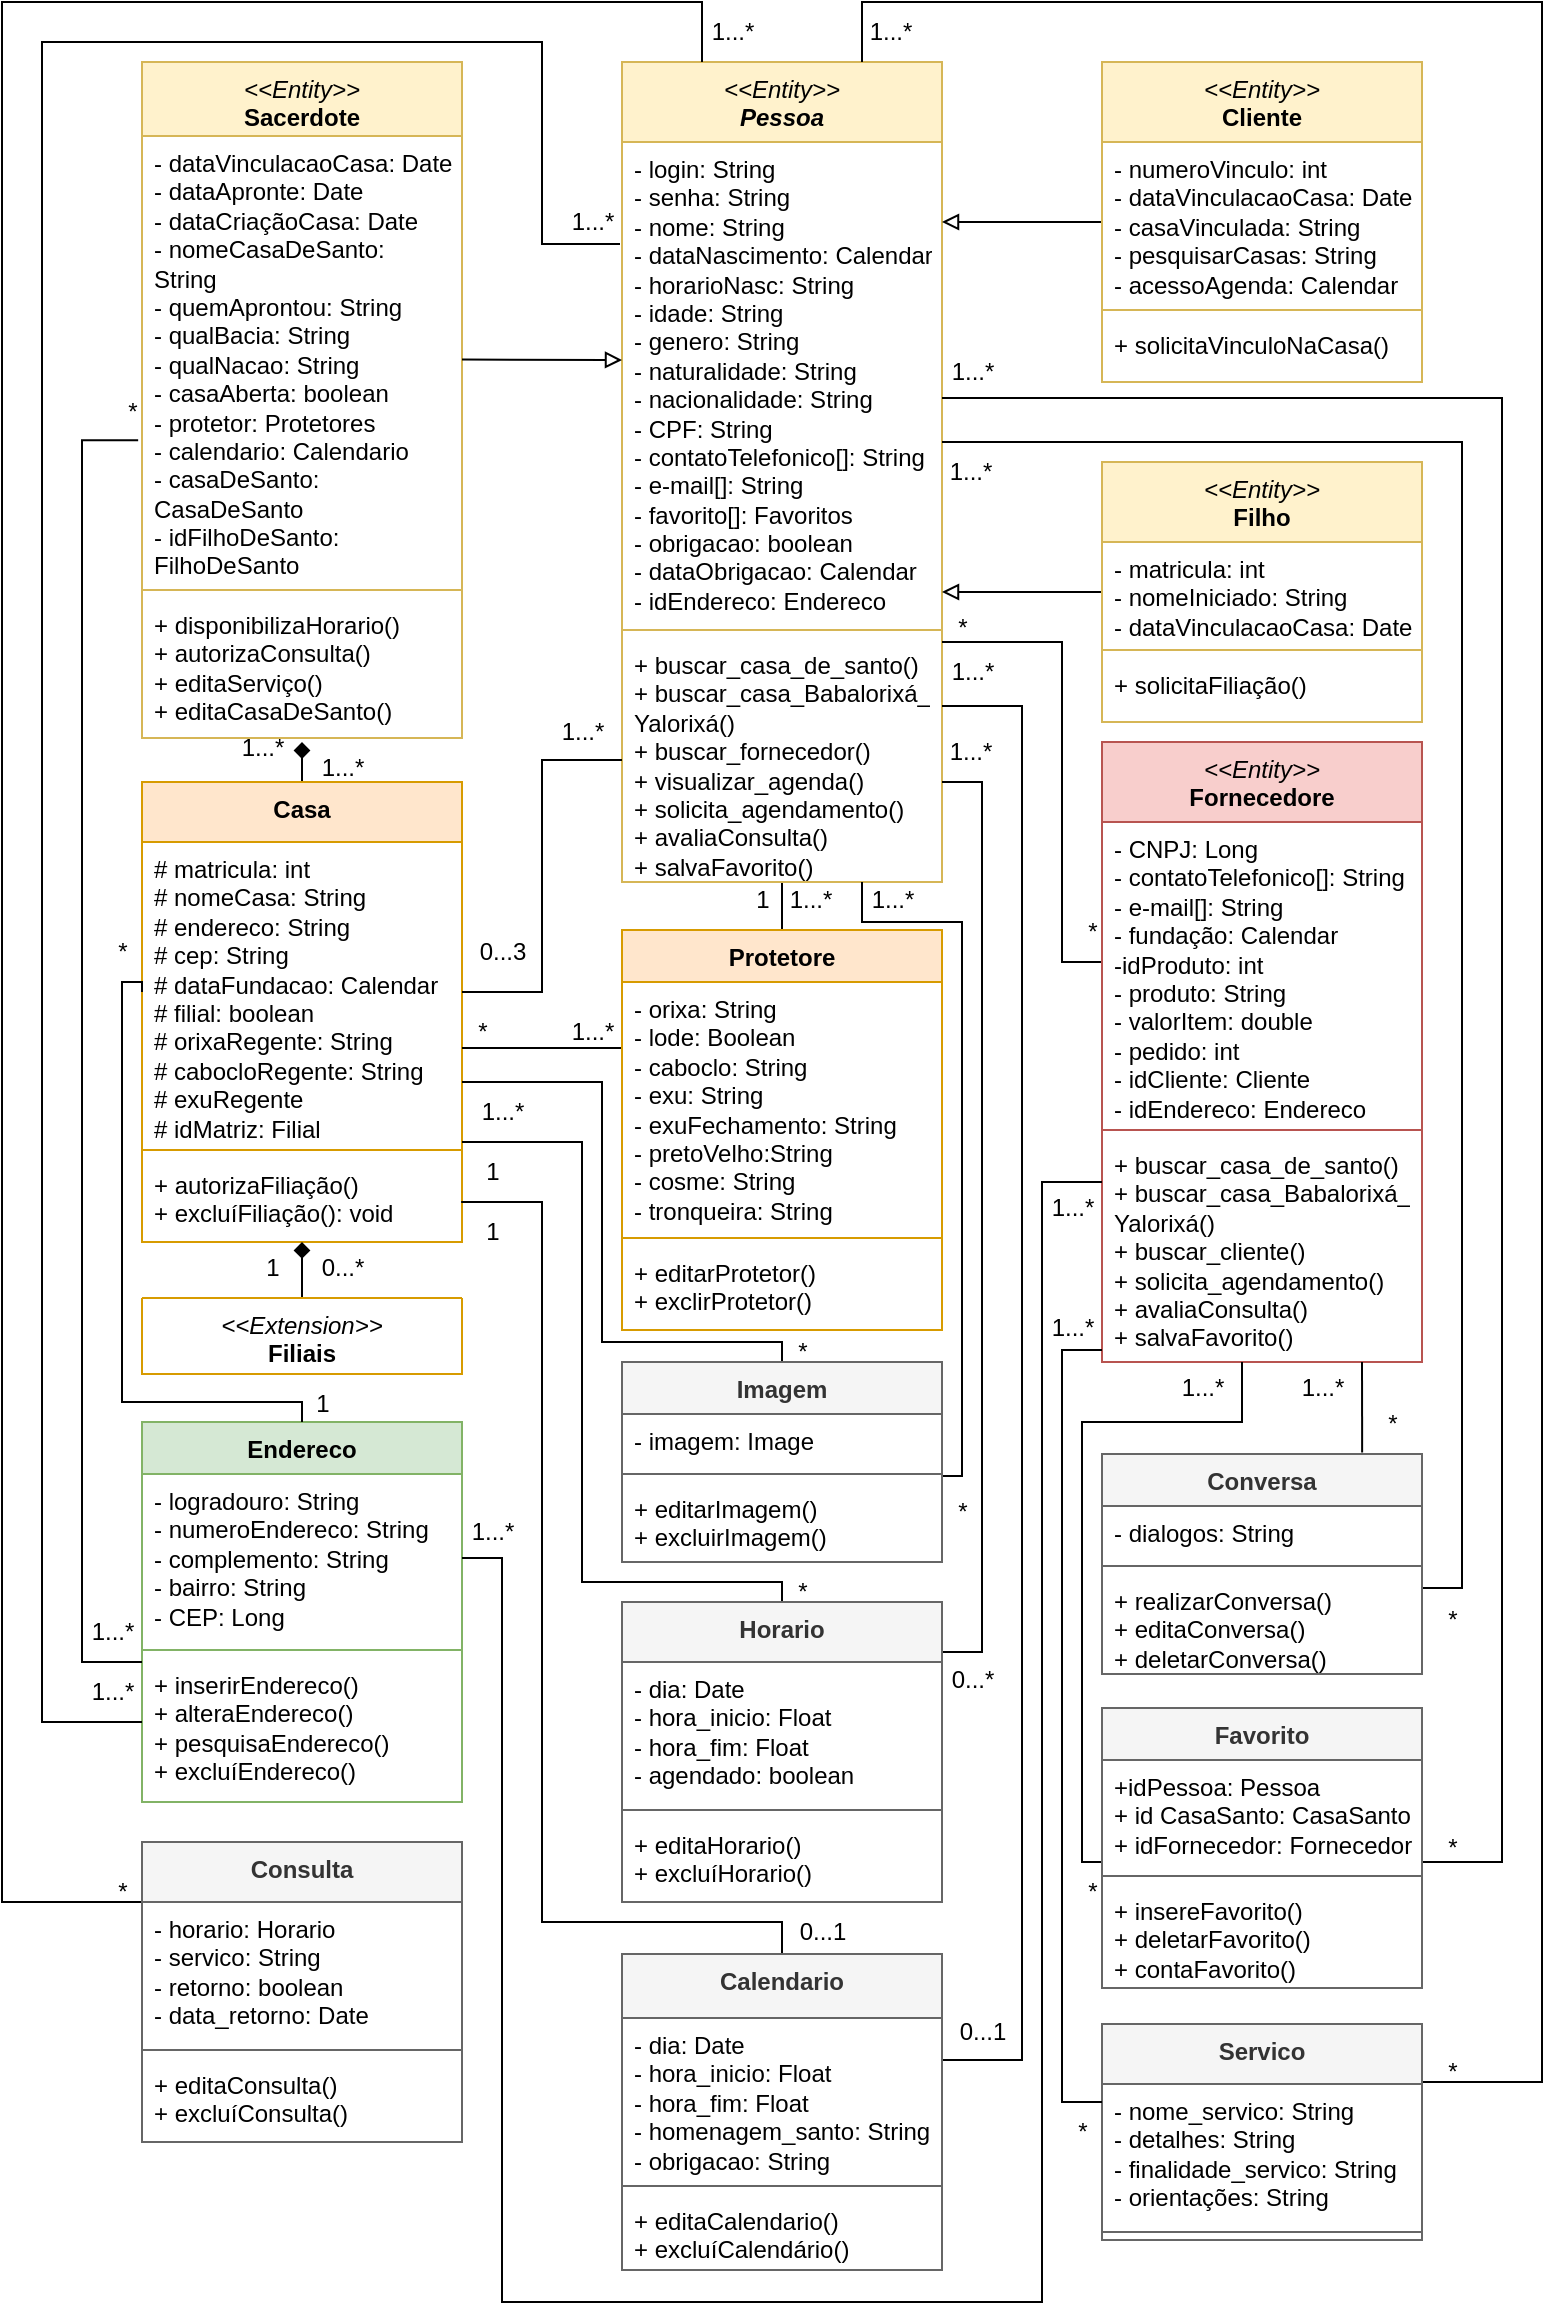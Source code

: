 <mxfile version="21.3.8" type="github">
  <diagram name="Página-1" id="cyoqmEWdGrjuvUz0woq_">
    <mxGraphModel dx="1050" dy="581" grid="1" gridSize="10" guides="1" tooltips="1" connect="1" arrows="1" fold="1" page="1" pageScale="1" pageWidth="827" pageHeight="1169" math="0" shadow="0">
      <root>
        <mxCell id="0" />
        <mxCell id="1" parent="0" />
        <mxCell id="VJQ9xQg8CYpehq0nfq4q-66" style="rounded=0;orthogonalLoop=1;jettySize=auto;html=1;entryX=0.5;entryY=0;entryDx=0;entryDy=0;endArrow=none;endFill=0;" parent="1" source="fDyw1GzIS99jZVCKNdHF-1" target="fDyw1GzIS99jZVCKNdHF-97" edge="1">
          <mxGeometry relative="1" as="geometry" />
        </mxCell>
        <mxCell id="fDyw1GzIS99jZVCKNdHF-1" value="&lt;i style=&quot;border-color: var(--border-color); font-weight: 400;&quot;&gt;&amp;lt;&amp;lt;Entity&amp;gt;&amp;gt;&lt;/i&gt;&lt;br&gt;&lt;i&gt;Pessoa&lt;/i&gt;" style="swimlane;fontStyle=1;align=center;verticalAlign=top;childLayout=stackLayout;horizontal=1;startSize=40;horizontalStack=0;resizeParent=1;resizeParentMax=0;resizeLast=0;collapsible=1;marginBottom=0;whiteSpace=wrap;html=1;fillColor=#fff2cc;strokeColor=#d6b656;" parent="1" vertex="1">
          <mxGeometry x="320" y="40" width="160" height="410" as="geometry">
            <mxRectangle x="320" y="40" width="80" height="30" as="alternateBounds" />
          </mxGeometry>
        </mxCell>
        <mxCell id="fDyw1GzIS99jZVCKNdHF-2" value="- login: String&lt;br&gt;- senha: String&lt;br&gt;- nome: String&lt;br&gt;- dataNascimento: Calendar&lt;br&gt;- horarioNasc: String&lt;br&gt;- idade: String&lt;br&gt;- genero: String&lt;br&gt;- naturalidade: String&lt;br&gt;- nacionalidade: String&lt;br&gt;- CPF: String&lt;br&gt;- contatoTelefonico[]: String&lt;br&gt;- e-mail[]: String&lt;br&gt;- favorito[]: Favoritos&lt;br&gt;- obrigacao: boolean&lt;br&gt;- dataObrigacao: Calendar&lt;br&gt;- idEndereco: Endereco" style="text;strokeColor=none;fillColor=none;align=left;verticalAlign=top;spacingLeft=4;spacingRight=4;overflow=hidden;rotatable=0;points=[[0,0.5],[1,0.5]];portConstraint=eastwest;whiteSpace=wrap;html=1;" parent="fDyw1GzIS99jZVCKNdHF-1" vertex="1">
          <mxGeometry y="40" width="160" height="240" as="geometry" />
        </mxCell>
        <mxCell id="fDyw1GzIS99jZVCKNdHF-3" value="" style="line;strokeWidth=1;fillColor=none;align=left;verticalAlign=middle;spacingTop=-1;spacingLeft=3;spacingRight=3;rotatable=0;labelPosition=right;points=[];portConstraint=eastwest;strokeColor=inherit;" parent="fDyw1GzIS99jZVCKNdHF-1" vertex="1">
          <mxGeometry y="280" width="160" height="8" as="geometry" />
        </mxCell>
        <mxCell id="fDyw1GzIS99jZVCKNdHF-4" value="+ buscar_casa_de_santo()&lt;br&gt;+ buscar_casa_Babalorixá_&lt;br&gt;Yalorixá()&lt;br&gt;+ buscar_fornecedor()&lt;br&gt;+ visualizar_agenda()&lt;br&gt;+ solicita_agendamento()&lt;br&gt;+ avaliaConsulta()&lt;br&gt;+ salvaFavorito()" style="text;strokeColor=none;fillColor=none;align=left;verticalAlign=top;spacingLeft=4;spacingRight=4;overflow=hidden;rotatable=0;points=[[0,0.5],[1,0.5]];portConstraint=eastwest;whiteSpace=wrap;html=1;" parent="fDyw1GzIS99jZVCKNdHF-1" vertex="1">
          <mxGeometry y="288" width="160" height="122" as="geometry" />
        </mxCell>
        <mxCell id="VJQ9xQg8CYpehq0nfq4q-60" style="rounded=0;orthogonalLoop=1;jettySize=auto;html=1;endArrow=block;endFill=0;" parent="1" source="fDyw1GzIS99jZVCKNdHF-6" edge="1">
          <mxGeometry relative="1" as="geometry">
            <mxPoint x="480" y="305" as="targetPoint" />
          </mxGeometry>
        </mxCell>
        <mxCell id="fDyw1GzIS99jZVCKNdHF-6" value="&lt;i style=&quot;border-color: var(--border-color); font-weight: 400;&quot;&gt;&amp;lt;&amp;lt;Entity&amp;gt;&amp;gt;&lt;/i&gt;&lt;br&gt;Filho" style="swimlane;fontStyle=1;align=center;verticalAlign=top;childLayout=stackLayout;horizontal=1;startSize=40;horizontalStack=0;resizeParent=1;resizeParentMax=0;resizeLast=0;collapsible=1;marginBottom=0;whiteSpace=wrap;html=1;fillColor=#fff2cc;strokeColor=#d6b656;" parent="1" vertex="1">
          <mxGeometry x="560" y="240" width="160" height="130" as="geometry">
            <mxRectangle x="320" y="40" width="80" height="30" as="alternateBounds" />
          </mxGeometry>
        </mxCell>
        <mxCell id="fDyw1GzIS99jZVCKNdHF-7" value="- matricula: int&lt;br&gt;- nomeIniciado: String&lt;br style=&quot;border-color: var(--border-color);&quot;&gt;- dataVinculacaoCasa: Date" style="text;strokeColor=none;fillColor=none;align=left;verticalAlign=top;spacingLeft=4;spacingRight=4;overflow=hidden;rotatable=0;points=[[0,0.5],[1,0.5]];portConstraint=eastwest;whiteSpace=wrap;html=1;" parent="fDyw1GzIS99jZVCKNdHF-6" vertex="1">
          <mxGeometry y="40" width="160" height="50" as="geometry" />
        </mxCell>
        <mxCell id="fDyw1GzIS99jZVCKNdHF-8" value="" style="line;strokeWidth=1;fillColor=none;align=left;verticalAlign=middle;spacingTop=-1;spacingLeft=3;spacingRight=3;rotatable=0;labelPosition=right;points=[];portConstraint=eastwest;strokeColor=inherit;" parent="fDyw1GzIS99jZVCKNdHF-6" vertex="1">
          <mxGeometry y="90" width="160" height="8" as="geometry" />
        </mxCell>
        <mxCell id="fDyw1GzIS99jZVCKNdHF-9" value="+ solicitaFiliação()" style="text;strokeColor=none;fillColor=none;align=left;verticalAlign=top;spacingLeft=4;spacingRight=4;overflow=hidden;rotatable=0;points=[[0,0.5],[1,0.5]];portConstraint=eastwest;whiteSpace=wrap;html=1;" parent="fDyw1GzIS99jZVCKNdHF-6" vertex="1">
          <mxGeometry y="98" width="160" height="32" as="geometry" />
        </mxCell>
        <mxCell id="VJQ9xQg8CYpehq0nfq4q-59" style="rounded=0;orthogonalLoop=1;jettySize=auto;html=1;endArrow=block;endFill=0;" parent="1" source="fDyw1GzIS99jZVCKNdHF-10" edge="1">
          <mxGeometry relative="1" as="geometry">
            <mxPoint x="480" y="120" as="targetPoint" />
          </mxGeometry>
        </mxCell>
        <mxCell id="fDyw1GzIS99jZVCKNdHF-10" value="&lt;i style=&quot;border-color: var(--border-color); font-weight: 400;&quot;&gt;&amp;lt;&amp;lt;Entity&amp;gt;&amp;gt;&lt;/i&gt;&lt;br&gt;Cliente" style="swimlane;fontStyle=1;align=center;verticalAlign=top;childLayout=stackLayout;horizontal=1;startSize=40;horizontalStack=0;resizeParent=1;resizeParentMax=0;resizeLast=0;collapsible=1;marginBottom=0;whiteSpace=wrap;html=1;fillColor=#fff2cc;strokeColor=#d6b656;" parent="1" vertex="1">
          <mxGeometry x="560" y="40" width="160" height="160" as="geometry" />
        </mxCell>
        <mxCell id="fDyw1GzIS99jZVCKNdHF-11" value="- numeroVinculo: int&lt;br&gt;- dataVinculacaoCasa: Date&lt;br&gt;- casaVinculada: String&lt;br&gt;- pesquisarCasas: String&lt;br&gt;- acessoAgenda: Calendar" style="text;strokeColor=none;fillColor=none;align=left;verticalAlign=top;spacingLeft=4;spacingRight=4;overflow=hidden;rotatable=0;points=[[0,0.5],[1,0.5]];portConstraint=eastwest;whiteSpace=wrap;html=1;" parent="fDyw1GzIS99jZVCKNdHF-10" vertex="1">
          <mxGeometry y="40" width="160" height="80" as="geometry" />
        </mxCell>
        <mxCell id="fDyw1GzIS99jZVCKNdHF-12" value="" style="line;strokeWidth=1;fillColor=none;align=left;verticalAlign=middle;spacingTop=-1;spacingLeft=3;spacingRight=3;rotatable=0;labelPosition=right;points=[];portConstraint=eastwest;strokeColor=inherit;" parent="fDyw1GzIS99jZVCKNdHF-10" vertex="1">
          <mxGeometry y="120" width="160" height="8" as="geometry" />
        </mxCell>
        <mxCell id="fDyw1GzIS99jZVCKNdHF-13" value="+ solicitaVinculoNaCasa()" style="text;strokeColor=none;fillColor=none;align=left;verticalAlign=top;spacingLeft=4;spacingRight=4;overflow=hidden;rotatable=0;points=[[0,0.5],[1,0.5]];portConstraint=eastwest;whiteSpace=wrap;html=1;" parent="fDyw1GzIS99jZVCKNdHF-10" vertex="1">
          <mxGeometry y="128" width="160" height="32" as="geometry" />
        </mxCell>
        <mxCell id="VJQ9xQg8CYpehq0nfq4q-65" style="edgeStyle=orthogonalEdgeStyle;rounded=0;orthogonalLoop=1;jettySize=auto;html=1;endArrow=none;endFill=0;" parent="1" source="fDyw1GzIS99jZVCKNdHF-16" target="fDyw1GzIS99jZVCKNdHF-4" edge="1">
          <mxGeometry relative="1" as="geometry">
            <Array as="points">
              <mxPoint x="540" y="490" />
              <mxPoint x="540" y="330" />
            </Array>
          </mxGeometry>
        </mxCell>
        <mxCell id="fDyw1GzIS99jZVCKNdHF-15" value="&lt;i style=&quot;border-color: var(--border-color); font-weight: 400;&quot;&gt;&amp;lt;&amp;lt;Entity&amp;gt;&amp;gt;&lt;/i&gt;&lt;br&gt;Fornecedore" style="swimlane;fontStyle=1;align=center;verticalAlign=top;childLayout=stackLayout;horizontal=1;startSize=40;horizontalStack=0;resizeParent=1;resizeParentMax=0;resizeLast=0;collapsible=1;marginBottom=0;whiteSpace=wrap;html=1;fillColor=#f8cecc;strokeColor=#b85450;" parent="1" vertex="1">
          <mxGeometry x="560" y="380" width="160" height="310" as="geometry" />
        </mxCell>
        <mxCell id="fDyw1GzIS99jZVCKNdHF-16" value="- CNPJ: Long&lt;br&gt;- contatoTelefonico[]: String&lt;br&gt;- e-mail[]: String&lt;br&gt;- fundação: Calendar&lt;br&gt;-idProduto: int&lt;br&gt;- produto: String&lt;br&gt;- valorItem: double&lt;br&gt;- pedido: int&lt;br&gt;- idCliente: Cliente&lt;br&gt;- idEndereco: Endereco" style="text;strokeColor=none;fillColor=none;align=left;verticalAlign=top;spacingLeft=4;spacingRight=4;overflow=hidden;rotatable=0;points=[[0,0.5],[1,0.5]];portConstraint=eastwest;whiteSpace=wrap;html=1;" parent="fDyw1GzIS99jZVCKNdHF-15" vertex="1">
          <mxGeometry y="40" width="160" height="150" as="geometry" />
        </mxCell>
        <mxCell id="fDyw1GzIS99jZVCKNdHF-17" value="" style="line;strokeWidth=1;fillColor=none;align=left;verticalAlign=middle;spacingTop=-1;spacingLeft=3;spacingRight=3;rotatable=0;labelPosition=right;points=[];portConstraint=eastwest;strokeColor=inherit;" parent="fDyw1GzIS99jZVCKNdHF-15" vertex="1">
          <mxGeometry y="190" width="160" height="8" as="geometry" />
        </mxCell>
        <mxCell id="fDyw1GzIS99jZVCKNdHF-18" value="+ buscar_casa_de_santo()&lt;br&gt;+ buscar_casa_Babalorixá_&lt;br&gt;Yalorixá()&lt;br&gt;+ buscar_cliente()&lt;br&gt;+ solicita_agendamento()&lt;br&gt;+ avaliaConsulta()&lt;br&gt;+ salvaFavorito()" style="text;strokeColor=none;fillColor=none;align=left;verticalAlign=top;spacingLeft=4;spacingRight=4;overflow=hidden;rotatable=0;points=[[0,0.5],[1,0.5]];portConstraint=eastwest;whiteSpace=wrap;html=1;" parent="fDyw1GzIS99jZVCKNdHF-15" vertex="1">
          <mxGeometry y="198" width="160" height="112" as="geometry" />
        </mxCell>
        <mxCell id="fDyw1GzIS99jZVCKNdHF-20" value="&lt;i style=&quot;font-weight: normal;&quot;&gt;&amp;lt;&amp;lt;Entity&amp;gt;&amp;gt;&lt;br&gt;&lt;/i&gt;Sacerdote" style="swimlane;fontStyle=1;align=center;verticalAlign=top;childLayout=stackLayout;horizontal=1;startSize=37;horizontalStack=0;resizeParent=1;resizeParentMax=0;resizeLast=0;collapsible=1;marginBottom=0;whiteSpace=wrap;html=1;fillColor=#fff2cc;strokeColor=#d6b656;" parent="1" vertex="1">
          <mxGeometry x="80" y="40" width="160" height="338" as="geometry" />
        </mxCell>
        <mxCell id="fDyw1GzIS99jZVCKNdHF-21" value="- dataVinculacaoCasa: Date&lt;br style=&quot;border-color: var(--border-color);&quot;&gt;- dataApronte: Date&lt;br&gt;- dataCriaçãoCasa: Date&lt;br&gt;- nomeCasaDeSanto: String&lt;br&gt;- quemAprontou: String&lt;br&gt;- qualBacia: String&lt;br&gt;- qualNacao: String&lt;br&gt;- casaAberta: boolean&lt;br&gt;- protetor: Protetores&lt;br&gt;- calendario: Calendario&lt;br&gt;- casaDeSanto: CasaDeSanto&lt;br&gt;- idFilhoDeSanto: FilhoDeSanto" style="text;strokeColor=none;fillColor=none;align=left;verticalAlign=top;spacingLeft=4;spacingRight=4;overflow=hidden;rotatable=0;points=[[0,0.5],[1,0.5]];portConstraint=eastwest;whiteSpace=wrap;html=1;" parent="fDyw1GzIS99jZVCKNdHF-20" vertex="1">
          <mxGeometry y="37" width="160" height="223" as="geometry" />
        </mxCell>
        <mxCell id="fDyw1GzIS99jZVCKNdHF-22" value="" style="line;strokeWidth=1;fillColor=none;align=left;verticalAlign=middle;spacingTop=-1;spacingLeft=3;spacingRight=3;rotatable=0;labelPosition=right;points=[];portConstraint=eastwest;strokeColor=inherit;" parent="fDyw1GzIS99jZVCKNdHF-20" vertex="1">
          <mxGeometry y="260" width="160" height="8" as="geometry" />
        </mxCell>
        <mxCell id="fDyw1GzIS99jZVCKNdHF-23" value="+ disponibilizaHorario()&lt;br&gt;+ autorizaConsulta()&lt;br&gt;+ editaServiço()&lt;br&gt;+ editaCasaDeSanto()" style="text;strokeColor=none;fillColor=none;align=left;verticalAlign=top;spacingLeft=4;spacingRight=4;overflow=hidden;rotatable=0;points=[[0,0.5],[1,0.5]];portConstraint=eastwest;whiteSpace=wrap;html=1;" parent="fDyw1GzIS99jZVCKNdHF-20" vertex="1">
          <mxGeometry y="268" width="160" height="70" as="geometry" />
        </mxCell>
        <mxCell id="VJQ9xQg8CYpehq0nfq4q-89" style="rounded=0;orthogonalLoop=1;jettySize=auto;html=1;entryX=0.5;entryY=1.029;entryDx=0;entryDy=0;entryPerimeter=0;endArrow=diamond;endFill=1;" parent="1" source="fDyw1GzIS99jZVCKNdHF-24" target="fDyw1GzIS99jZVCKNdHF-23" edge="1">
          <mxGeometry relative="1" as="geometry" />
        </mxCell>
        <mxCell id="fDyw1GzIS99jZVCKNdHF-24" value="Casa" style="swimlane;fontStyle=1;align=center;verticalAlign=top;childLayout=stackLayout;horizontal=1;startSize=30;horizontalStack=0;resizeParent=1;resizeParentMax=0;resizeLast=0;collapsible=1;marginBottom=0;whiteSpace=wrap;html=1;fillColor=#ffe6cc;strokeColor=#d79b00;" parent="1" vertex="1">
          <mxGeometry x="80" y="400" width="160" height="230" as="geometry" />
        </mxCell>
        <mxCell id="fDyw1GzIS99jZVCKNdHF-25" value="# matricula: int&lt;br&gt;# nomeCasa: String&lt;br&gt;# endereco: String&lt;br&gt;# cep: String&lt;br&gt;# dataFundacao: Calendar&lt;br&gt;# filial: boolean&lt;br&gt;# orixaRegente: String&lt;br&gt;# cabocloRegente: String&lt;br&gt;# exuRegente&lt;br&gt;# idMatriz: Filial" style="text;strokeColor=none;fillColor=none;align=left;verticalAlign=top;spacingLeft=4;spacingRight=4;overflow=hidden;rotatable=0;points=[[0,0.5],[1,0.5]];portConstraint=eastwest;whiteSpace=wrap;html=1;" parent="fDyw1GzIS99jZVCKNdHF-24" vertex="1">
          <mxGeometry y="30" width="160" height="150" as="geometry" />
        </mxCell>
        <mxCell id="fDyw1GzIS99jZVCKNdHF-26" value="" style="line;strokeWidth=1;fillColor=none;align=left;verticalAlign=middle;spacingTop=-1;spacingLeft=3;spacingRight=3;rotatable=0;labelPosition=right;points=[];portConstraint=eastwest;strokeColor=inherit;" parent="fDyw1GzIS99jZVCKNdHF-24" vertex="1">
          <mxGeometry y="180" width="160" height="8" as="geometry" />
        </mxCell>
        <mxCell id="fDyw1GzIS99jZVCKNdHF-27" value="+ autorizaFiliação()&lt;br&gt;+ excluíFiliação(): void" style="text;strokeColor=none;fillColor=none;align=left;verticalAlign=top;spacingLeft=4;spacingRight=4;overflow=hidden;rotatable=0;points=[[0,0.5],[1,0.5]];portConstraint=eastwest;whiteSpace=wrap;html=1;" parent="fDyw1GzIS99jZVCKNdHF-24" vertex="1">
          <mxGeometry y="188" width="160" height="42" as="geometry" />
        </mxCell>
        <mxCell id="VJQ9xQg8CYpehq0nfq4q-90" style="rounded=0;orthogonalLoop=1;jettySize=auto;html=1;entryX=0.5;entryY=1;entryDx=0;entryDy=0;entryPerimeter=0;endArrow=diamond;endFill=1;" parent="1" source="fDyw1GzIS99jZVCKNdHF-29" target="fDyw1GzIS99jZVCKNdHF-27" edge="1">
          <mxGeometry relative="1" as="geometry" />
        </mxCell>
        <mxCell id="fDyw1GzIS99jZVCKNdHF-29" value="&lt;span style=&quot;font-weight: normal;&quot;&gt;&lt;i&gt;&amp;lt;&amp;lt;Extension&amp;gt;&amp;gt;&lt;/i&gt;&lt;/span&gt;&lt;br&gt;Filiais" style="swimlane;fontStyle=1;align=center;verticalAlign=top;childLayout=stackLayout;horizontal=1;startSize=0;horizontalStack=0;resizeParent=1;resizeParentMax=0;resizeLast=0;collapsible=1;marginBottom=0;whiteSpace=wrap;html=1;fillColor=#ffe6cc;strokeColor=#d79b00;" parent="1" vertex="1" collapsed="1">
          <mxGeometry x="80" y="658" width="160" height="38" as="geometry">
            <mxRectangle x="80" y="360" width="160" height="86" as="alternateBounds" />
          </mxGeometry>
        </mxCell>
        <mxCell id="fDyw1GzIS99jZVCKNdHF-30" value="+ field: type" style="text;strokeColor=none;fillColor=none;align=left;verticalAlign=top;spacingLeft=4;spacingRight=4;overflow=hidden;rotatable=0;points=[[0,0.5],[1,0.5]];portConstraint=eastwest;whiteSpace=wrap;html=1;" parent="fDyw1GzIS99jZVCKNdHF-29" vertex="1">
          <mxGeometry y="26" width="160" height="26" as="geometry" />
        </mxCell>
        <mxCell id="fDyw1GzIS99jZVCKNdHF-31" value="" style="line;strokeWidth=1;fillColor=none;align=left;verticalAlign=middle;spacingTop=-1;spacingLeft=3;spacingRight=3;rotatable=0;labelPosition=right;points=[];portConstraint=eastwest;strokeColor=inherit;" parent="fDyw1GzIS99jZVCKNdHF-29" vertex="1">
          <mxGeometry y="52" width="160" height="8" as="geometry" />
        </mxCell>
        <mxCell id="fDyw1GzIS99jZVCKNdHF-32" value="+ method(type): type" style="text;strokeColor=none;fillColor=none;align=left;verticalAlign=top;spacingLeft=4;spacingRight=4;overflow=hidden;rotatable=0;points=[[0,0.5],[1,0.5]];portConstraint=eastwest;whiteSpace=wrap;html=1;" parent="fDyw1GzIS99jZVCKNdHF-29" vertex="1">
          <mxGeometry y="60" width="160" height="26" as="geometry" />
        </mxCell>
        <mxCell id="VJQ9xQg8CYpehq0nfq4q-71" style="edgeStyle=orthogonalEdgeStyle;rounded=0;orthogonalLoop=1;jettySize=auto;html=1;endArrow=none;endFill=0;exitX=0.5;exitY=0;exitDx=0;exitDy=0;" parent="1" source="fDyw1GzIS99jZVCKNdHF-35" edge="1">
          <mxGeometry relative="1" as="geometry">
            <mxPoint x="240" y="580" as="targetPoint" />
            <Array as="points">
              <mxPoint x="400" y="800" />
              <mxPoint x="300" y="800" />
              <mxPoint x="300" y="580" />
            </Array>
          </mxGeometry>
        </mxCell>
        <mxCell id="VJQ9xQg8CYpehq0nfq4q-78" style="edgeStyle=orthogonalEdgeStyle;rounded=0;orthogonalLoop=1;jettySize=auto;html=1;endArrow=none;endFill=0;" parent="1" source="fDyw1GzIS99jZVCKNdHF-35" edge="1">
          <mxGeometry relative="1" as="geometry">
            <mxPoint x="480" y="400" as="targetPoint" />
            <Array as="points">
              <mxPoint x="500" y="835" />
              <mxPoint x="500" y="400" />
              <mxPoint x="480" y="400" />
            </Array>
          </mxGeometry>
        </mxCell>
        <mxCell id="fDyw1GzIS99jZVCKNdHF-35" value="Horario" style="swimlane;fontStyle=1;align=center;verticalAlign=top;childLayout=stackLayout;horizontal=1;startSize=30;horizontalStack=0;resizeParent=1;resizeParentMax=0;resizeLast=0;collapsible=1;marginBottom=0;whiteSpace=wrap;html=1;fillColor=#f5f5f5;fontColor=#333333;strokeColor=#666666;" parent="1" vertex="1">
          <mxGeometry x="320" y="810" width="160" height="150" as="geometry" />
        </mxCell>
        <mxCell id="fDyw1GzIS99jZVCKNdHF-36" value="- dia: Date&lt;br&gt;-&amp;nbsp;hora_inicio: Float&lt;br&gt;-&amp;nbsp;hora_fim: Float&lt;br&gt;-&amp;nbsp;agendado: boolean" style="text;strokeColor=none;fillColor=none;align=left;verticalAlign=top;spacingLeft=4;spacingRight=4;overflow=hidden;rotatable=0;points=[[0,0.5],[1,0.5]];portConstraint=eastwest;whiteSpace=wrap;html=1;" parent="fDyw1GzIS99jZVCKNdHF-35" vertex="1">
          <mxGeometry y="30" width="160" height="70" as="geometry" />
        </mxCell>
        <mxCell id="fDyw1GzIS99jZVCKNdHF-37" value="" style="line;strokeWidth=1;fillColor=none;align=left;verticalAlign=middle;spacingTop=-1;spacingLeft=3;spacingRight=3;rotatable=0;labelPosition=right;points=[];portConstraint=eastwest;strokeColor=inherit;" parent="fDyw1GzIS99jZVCKNdHF-35" vertex="1">
          <mxGeometry y="100" width="160" height="8" as="geometry" />
        </mxCell>
        <mxCell id="fDyw1GzIS99jZVCKNdHF-38" value="+ editaHorario()&lt;br&gt;+ excluíHorario()" style="text;strokeColor=none;fillColor=none;align=left;verticalAlign=top;spacingLeft=4;spacingRight=4;overflow=hidden;rotatable=0;points=[[0,0.5],[1,0.5]];portConstraint=eastwest;whiteSpace=wrap;html=1;" parent="fDyw1GzIS99jZVCKNdHF-35" vertex="1">
          <mxGeometry y="108" width="160" height="42" as="geometry" />
        </mxCell>
        <mxCell id="MY3fOGsov8v5yN3ZVOdF-10" style="edgeStyle=orthogonalEdgeStyle;rounded=0;orthogonalLoop=1;jettySize=auto;html=1;entryX=0.25;entryY=0;entryDx=0;entryDy=0;endArrow=none;endFill=0;" parent="1" source="fDyw1GzIS99jZVCKNdHF-40" target="fDyw1GzIS99jZVCKNdHF-1" edge="1">
          <mxGeometry relative="1" as="geometry">
            <Array as="points">
              <mxPoint x="10" y="960" />
              <mxPoint x="10" y="10" />
              <mxPoint x="360" y="10" />
            </Array>
          </mxGeometry>
        </mxCell>
        <mxCell id="fDyw1GzIS99jZVCKNdHF-40" value="Consulta" style="swimlane;fontStyle=1;align=center;verticalAlign=top;childLayout=stackLayout;horizontal=1;startSize=30;horizontalStack=0;resizeParent=1;resizeParentMax=0;resizeLast=0;collapsible=1;marginBottom=0;whiteSpace=wrap;html=1;fillColor=#f5f5f5;fontColor=#333333;strokeColor=#666666;" parent="1" vertex="1">
          <mxGeometry x="80" y="930" width="160" height="150" as="geometry" />
        </mxCell>
        <mxCell id="fDyw1GzIS99jZVCKNdHF-41" value="- horario: Horario&lt;br&gt;- servico: String&lt;br&gt;- retorno: boolean&lt;br&gt;- data_retorno: Date" style="text;strokeColor=none;fillColor=none;align=left;verticalAlign=top;spacingLeft=4;spacingRight=4;overflow=hidden;rotatable=0;points=[[0,0.5],[1,0.5]];portConstraint=eastwest;whiteSpace=wrap;html=1;" parent="fDyw1GzIS99jZVCKNdHF-40" vertex="1">
          <mxGeometry y="30" width="160" height="70" as="geometry" />
        </mxCell>
        <mxCell id="fDyw1GzIS99jZVCKNdHF-42" value="" style="line;strokeWidth=1;fillColor=none;align=left;verticalAlign=middle;spacingTop=-1;spacingLeft=3;spacingRight=3;rotatable=0;labelPosition=right;points=[];portConstraint=eastwest;strokeColor=inherit;" parent="fDyw1GzIS99jZVCKNdHF-40" vertex="1">
          <mxGeometry y="100" width="160" height="8" as="geometry" />
        </mxCell>
        <mxCell id="fDyw1GzIS99jZVCKNdHF-43" value="+ editaConsulta()&lt;br&gt;+ excluíConsulta()" style="text;strokeColor=none;fillColor=none;align=left;verticalAlign=top;spacingLeft=4;spacingRight=4;overflow=hidden;rotatable=0;points=[[0,0.5],[1,0.5]];portConstraint=eastwest;whiteSpace=wrap;html=1;" parent="fDyw1GzIS99jZVCKNdHF-40" vertex="1">
          <mxGeometry y="108" width="160" height="42" as="geometry" />
        </mxCell>
        <mxCell id="VJQ9xQg8CYpehq0nfq4q-72" style="edgeStyle=orthogonalEdgeStyle;rounded=0;orthogonalLoop=1;jettySize=auto;html=1;entryX=-0.013;entryY=-0.033;entryDx=0;entryDy=0;endArrow=none;endFill=0;entryPerimeter=0;" parent="1" source="fDyw1GzIS99jZVCKNdHF-45" target="VJQ9xQg8CYpehq0nfq4q-112" edge="1">
          <mxGeometry relative="1" as="geometry">
            <Array as="points">
              <mxPoint x="400" y="970" />
              <mxPoint x="280" y="970" />
              <mxPoint x="280" y="610" />
            </Array>
          </mxGeometry>
        </mxCell>
        <mxCell id="VJQ9xQg8CYpehq0nfq4q-79" style="edgeStyle=orthogonalEdgeStyle;rounded=0;orthogonalLoop=1;jettySize=auto;html=1;endArrow=none;endFill=0;" parent="1" source="fDyw1GzIS99jZVCKNdHF-45" edge="1">
          <mxGeometry relative="1" as="geometry">
            <Array as="points">
              <mxPoint x="520" y="1039" />
              <mxPoint x="520" y="362" />
            </Array>
            <mxPoint x="480" y="362" as="targetPoint" />
          </mxGeometry>
        </mxCell>
        <mxCell id="fDyw1GzIS99jZVCKNdHF-45" value="Calendario" style="swimlane;fontStyle=1;align=center;verticalAlign=top;childLayout=stackLayout;horizontal=1;startSize=32;horizontalStack=0;resizeParent=1;resizeParentMax=0;resizeLast=0;collapsible=1;marginBottom=0;whiteSpace=wrap;html=1;fillColor=#f5f5f5;fontColor=#333333;strokeColor=#666666;" parent="1" vertex="1">
          <mxGeometry x="320" y="986" width="160" height="158" as="geometry" />
        </mxCell>
        <mxCell id="fDyw1GzIS99jZVCKNdHF-46" value="- dia: Date&lt;br&gt;-&amp;nbsp;hora_inicio: Float&lt;br&gt;-&amp;nbsp;hora_fim: Float&lt;br&gt;-&amp;nbsp;homenagem_santo: String&lt;br&gt;- obrigacao: String" style="text;strokeColor=none;fillColor=none;align=left;verticalAlign=top;spacingLeft=4;spacingRight=4;overflow=hidden;rotatable=0;points=[[0,0.5],[1,0.5]];portConstraint=eastwest;whiteSpace=wrap;html=1;" parent="fDyw1GzIS99jZVCKNdHF-45" vertex="1">
          <mxGeometry y="32" width="160" height="80" as="geometry" />
        </mxCell>
        <mxCell id="fDyw1GzIS99jZVCKNdHF-47" value="" style="line;strokeWidth=1;fillColor=none;align=left;verticalAlign=middle;spacingTop=-1;spacingLeft=3;spacingRight=3;rotatable=0;labelPosition=right;points=[];portConstraint=eastwest;strokeColor=inherit;" parent="fDyw1GzIS99jZVCKNdHF-45" vertex="1">
          <mxGeometry y="112" width="160" height="8" as="geometry" />
        </mxCell>
        <mxCell id="fDyw1GzIS99jZVCKNdHF-48" value="+ editaCalendario()&lt;br&gt;+ excluíCalendário()" style="text;strokeColor=none;fillColor=none;align=left;verticalAlign=top;spacingLeft=4;spacingRight=4;overflow=hidden;rotatable=0;points=[[0,0.5],[1,0.5]];portConstraint=eastwest;whiteSpace=wrap;html=1;" parent="fDyw1GzIS99jZVCKNdHF-45" vertex="1">
          <mxGeometry y="120" width="160" height="38" as="geometry" />
        </mxCell>
        <mxCell id="VJQ9xQg8CYpehq0nfq4q-85" style="edgeStyle=orthogonalEdgeStyle;rounded=0;orthogonalLoop=1;jettySize=auto;html=1;endArrow=none;endFill=0;" parent="1" source="fDyw1GzIS99jZVCKNdHF-50" edge="1">
          <mxGeometry relative="1" as="geometry">
            <mxPoint x="440" y="40" as="targetPoint" />
            <Array as="points">
              <mxPoint x="780" y="1050" />
              <mxPoint x="780" y="10" />
              <mxPoint x="440" y="10" />
            </Array>
          </mxGeometry>
        </mxCell>
        <mxCell id="fDyw1GzIS99jZVCKNdHF-50" value="Servico" style="swimlane;fontStyle=1;align=center;verticalAlign=top;childLayout=stackLayout;horizontal=1;startSize=30;horizontalStack=0;resizeParent=1;resizeParentMax=0;resizeLast=0;collapsible=1;marginBottom=0;whiteSpace=wrap;html=1;fillColor=#f5f5f5;fontColor=#333333;strokeColor=#666666;" parent="1" vertex="1">
          <mxGeometry x="560" y="1021" width="160" height="108" as="geometry" />
        </mxCell>
        <mxCell id="fDyw1GzIS99jZVCKNdHF-51" value="- nome_servico: String&lt;br&gt;- detalhes: String&lt;br&gt;- finalidade_servico: String&lt;br&gt;- orientações: String" style="text;strokeColor=none;fillColor=none;align=left;verticalAlign=top;spacingLeft=4;spacingRight=4;overflow=hidden;rotatable=0;points=[[0,0.5],[1,0.5]];portConstraint=eastwest;whiteSpace=wrap;html=1;" parent="fDyw1GzIS99jZVCKNdHF-50" vertex="1">
          <mxGeometry y="30" width="160" height="70" as="geometry" />
        </mxCell>
        <mxCell id="fDyw1GzIS99jZVCKNdHF-52" value="" style="line;strokeWidth=1;fillColor=none;align=left;verticalAlign=middle;spacingTop=-1;spacingLeft=3;spacingRight=3;rotatable=0;labelPosition=right;points=[];portConstraint=eastwest;strokeColor=inherit;" parent="fDyw1GzIS99jZVCKNdHF-50" vertex="1">
          <mxGeometry y="100" width="160" height="8" as="geometry" />
        </mxCell>
        <mxCell id="fDyw1GzIS99jZVCKNdHF-67" value="Endereco" style="swimlane;fontStyle=1;align=center;verticalAlign=top;childLayout=stackLayout;horizontal=1;startSize=26;horizontalStack=0;resizeParent=1;resizeParentMax=0;resizeLast=0;collapsible=1;marginBottom=0;whiteSpace=wrap;html=1;fillColor=#d5e8d4;strokeColor=#82b366;" parent="1" vertex="1">
          <mxGeometry x="80" y="720" width="160" height="190" as="geometry" />
        </mxCell>
        <mxCell id="fDyw1GzIS99jZVCKNdHF-68" value="- logradouro: String&lt;br&gt;- numeroEndereco: String&lt;br&gt;- complemento: String&lt;br&gt;- bairro: String&lt;br&gt;- CEP: Long" style="text;strokeColor=none;fillColor=none;align=left;verticalAlign=top;spacingLeft=4;spacingRight=4;overflow=hidden;rotatable=0;points=[[0,0.5],[1,0.5]];portConstraint=eastwest;whiteSpace=wrap;html=1;" parent="fDyw1GzIS99jZVCKNdHF-67" vertex="1">
          <mxGeometry y="26" width="160" height="84" as="geometry" />
        </mxCell>
        <mxCell id="fDyw1GzIS99jZVCKNdHF-69" value="" style="line;strokeWidth=1;fillColor=none;align=left;verticalAlign=middle;spacingTop=-1;spacingLeft=3;spacingRight=3;rotatable=0;labelPosition=right;points=[];portConstraint=eastwest;strokeColor=inherit;" parent="fDyw1GzIS99jZVCKNdHF-67" vertex="1">
          <mxGeometry y="110" width="160" height="8" as="geometry" />
        </mxCell>
        <mxCell id="fDyw1GzIS99jZVCKNdHF-70" value="+ inserirEndereco()&lt;br&gt;+ alteraEndereco()&lt;br&gt;+ pesquisaEndereco()&lt;br&gt;+ excluíEndereco()" style="text;strokeColor=none;fillColor=none;align=left;verticalAlign=top;spacingLeft=4;spacingRight=4;overflow=hidden;rotatable=0;points=[[0,0.5],[1,0.5]];portConstraint=eastwest;whiteSpace=wrap;html=1;" parent="fDyw1GzIS99jZVCKNdHF-67" vertex="1">
          <mxGeometry y="118" width="160" height="72" as="geometry" />
        </mxCell>
        <mxCell id="VJQ9xQg8CYpehq0nfq4q-67" style="rounded=0;orthogonalLoop=1;jettySize=auto;html=1;endArrow=none;endFill=0;" parent="1" edge="1">
          <mxGeometry relative="1" as="geometry">
            <mxPoint x="240" y="533" as="targetPoint" />
            <mxPoint x="320" y="533" as="sourcePoint" />
          </mxGeometry>
        </mxCell>
        <mxCell id="fDyw1GzIS99jZVCKNdHF-97" value="Protetore" style="swimlane;fontStyle=1;align=center;verticalAlign=top;childLayout=stackLayout;horizontal=1;startSize=26;horizontalStack=0;resizeParent=1;resizeParentMax=0;resizeLast=0;collapsible=1;marginBottom=0;whiteSpace=wrap;html=1;fillColor=#ffe6cc;strokeColor=#d79b00;" parent="1" vertex="1">
          <mxGeometry x="320" y="474" width="160" height="200" as="geometry" />
        </mxCell>
        <mxCell id="fDyw1GzIS99jZVCKNdHF-98" value="- orixa: String&lt;br&gt;- lode: Boolean&lt;br style=&quot;border-color: var(--border-color);&quot;&gt;- caboclo: String&lt;br style=&quot;border-color: var(--border-color);&quot;&gt;- exu: String&lt;br style=&quot;border-color: var(--border-color);&quot;&gt;- exuFechamento: String&lt;br style=&quot;border-color: var(--border-color);&quot;&gt;- pretoVelho:String&lt;br style=&quot;border-color: var(--border-color);&quot;&gt;- cosme: String&lt;br style=&quot;border-color: var(--border-color);&quot;&gt;- tronqueira: String" style="text;strokeColor=none;fillColor=none;align=left;verticalAlign=top;spacingLeft=4;spacingRight=4;overflow=hidden;rotatable=0;points=[[0,0.5],[1,0.5]];portConstraint=eastwest;whiteSpace=wrap;html=1;" parent="fDyw1GzIS99jZVCKNdHF-97" vertex="1">
          <mxGeometry y="26" width="160" height="124" as="geometry" />
        </mxCell>
        <mxCell id="fDyw1GzIS99jZVCKNdHF-99" value="" style="line;strokeWidth=1;fillColor=none;align=left;verticalAlign=middle;spacingTop=-1;spacingLeft=3;spacingRight=3;rotatable=0;labelPosition=right;points=[];portConstraint=eastwest;strokeColor=inherit;" parent="fDyw1GzIS99jZVCKNdHF-97" vertex="1">
          <mxGeometry y="150" width="160" height="8" as="geometry" />
        </mxCell>
        <mxCell id="fDyw1GzIS99jZVCKNdHF-100" value="+ editarProtetor()&lt;br&gt;+ exclirProtetor()" style="text;strokeColor=none;fillColor=none;align=left;verticalAlign=top;spacingLeft=4;spacingRight=4;overflow=hidden;rotatable=0;points=[[0,0.5],[1,0.5]];portConstraint=eastwest;whiteSpace=wrap;html=1;" parent="fDyw1GzIS99jZVCKNdHF-97" vertex="1">
          <mxGeometry y="158" width="160" height="42" as="geometry" />
        </mxCell>
        <mxCell id="VJQ9xQg8CYpehq0nfq4q-81" style="rounded=0;orthogonalLoop=1;jettySize=auto;html=1;endArrow=none;endFill=0;exitX=0.813;exitY=-0.007;exitDx=0;exitDy=0;exitPerimeter=0;" parent="1" source="VJQ9xQg8CYpehq0nfq4q-2" edge="1">
          <mxGeometry relative="1" as="geometry">
            <mxPoint x="690" y="690" as="targetPoint" />
          </mxGeometry>
        </mxCell>
        <mxCell id="VJQ9xQg8CYpehq0nfq4q-82" style="edgeStyle=orthogonalEdgeStyle;rounded=0;orthogonalLoop=1;jettySize=auto;html=1;endArrow=none;endFill=0;" parent="1" source="VJQ9xQg8CYpehq0nfq4q-2" edge="1">
          <mxGeometry relative="1" as="geometry">
            <mxPoint x="480" y="230" as="targetPoint" />
            <Array as="points">
              <mxPoint x="740" y="803" />
              <mxPoint x="740" y="230" />
            </Array>
          </mxGeometry>
        </mxCell>
        <mxCell id="VJQ9xQg8CYpehq0nfq4q-2" value="Conversa" style="swimlane;fontStyle=1;align=center;verticalAlign=top;childLayout=stackLayout;horizontal=1;startSize=26;horizontalStack=0;resizeParent=1;resizeParentMax=0;resizeLast=0;collapsible=1;marginBottom=0;whiteSpace=wrap;html=1;fillColor=#f5f5f5;fontColor=#333333;strokeColor=#666666;" parent="1" vertex="1">
          <mxGeometry x="560" y="736" width="160" height="110" as="geometry" />
        </mxCell>
        <mxCell id="VJQ9xQg8CYpehq0nfq4q-3" value="- dialogos: String" style="text;strokeColor=none;fillColor=none;align=left;verticalAlign=top;spacingLeft=4;spacingRight=4;overflow=hidden;rotatable=0;points=[[0,0.5],[1,0.5]];portConstraint=eastwest;whiteSpace=wrap;html=1;" parent="VJQ9xQg8CYpehq0nfq4q-2" vertex="1">
          <mxGeometry y="26" width="160" height="26" as="geometry" />
        </mxCell>
        <mxCell id="VJQ9xQg8CYpehq0nfq4q-4" value="" style="line;strokeWidth=1;fillColor=none;align=left;verticalAlign=middle;spacingTop=-1;spacingLeft=3;spacingRight=3;rotatable=0;labelPosition=right;points=[];portConstraint=eastwest;strokeColor=inherit;" parent="VJQ9xQg8CYpehq0nfq4q-2" vertex="1">
          <mxGeometry y="52" width="160" height="8" as="geometry" />
        </mxCell>
        <mxCell id="VJQ9xQg8CYpehq0nfq4q-5" value="+ realizarConversa()&lt;br&gt;+ editaConversa()&lt;br&gt;+ deletarConversa()" style="text;strokeColor=none;fillColor=none;align=left;verticalAlign=top;spacingLeft=4;spacingRight=4;overflow=hidden;rotatable=0;points=[[0,0.5],[1,0.5]];portConstraint=eastwest;whiteSpace=wrap;html=1;" parent="VJQ9xQg8CYpehq0nfq4q-2" vertex="1">
          <mxGeometry y="60" width="160" height="50" as="geometry" />
        </mxCell>
        <mxCell id="VJQ9xQg8CYpehq0nfq4q-83" style="edgeStyle=orthogonalEdgeStyle;rounded=0;orthogonalLoop=1;jettySize=auto;html=1;endArrow=none;endFill=0;" parent="1" source="VJQ9xQg8CYpehq0nfq4q-6" edge="1">
          <mxGeometry relative="1" as="geometry">
            <Array as="points">
              <mxPoint x="760" y="940" />
              <mxPoint x="760" y="208" />
              <mxPoint x="480" y="208" />
            </Array>
            <mxPoint x="480" y="208" as="targetPoint" />
          </mxGeometry>
        </mxCell>
        <mxCell id="MLa2ubgmY4aPyRYwIPxw-7" style="edgeStyle=orthogonalEdgeStyle;rounded=0;orthogonalLoop=1;jettySize=auto;html=1;endArrow=none;endFill=0;" parent="1" source="VJQ9xQg8CYpehq0nfq4q-6" target="fDyw1GzIS99jZVCKNdHF-18" edge="1">
          <mxGeometry relative="1" as="geometry">
            <Array as="points">
              <mxPoint x="550" y="940" />
              <mxPoint x="550" y="720" />
              <mxPoint x="630" y="720" />
            </Array>
          </mxGeometry>
        </mxCell>
        <mxCell id="VJQ9xQg8CYpehq0nfq4q-6" value="Favorito" style="swimlane;fontStyle=1;align=center;verticalAlign=top;childLayout=stackLayout;horizontal=1;startSize=26;horizontalStack=0;resizeParent=1;resizeParentMax=0;resizeLast=0;collapsible=1;marginBottom=0;whiteSpace=wrap;html=1;fillColor=#f5f5f5;fontColor=#333333;strokeColor=#666666;" parent="1" vertex="1">
          <mxGeometry x="560" y="863" width="160" height="140" as="geometry" />
        </mxCell>
        <mxCell id="VJQ9xQg8CYpehq0nfq4q-7" value="+idPessoa: Pessoa&lt;br&gt;+ id CasaSanto: CasaSanto&lt;br&gt;+ idFornecedor: Fornecedor" style="text;strokeColor=none;fillColor=none;align=left;verticalAlign=top;spacingLeft=4;spacingRight=4;overflow=hidden;rotatable=0;points=[[0,0.5],[1,0.5]];portConstraint=eastwest;whiteSpace=wrap;html=1;" parent="VJQ9xQg8CYpehq0nfq4q-6" vertex="1">
          <mxGeometry y="26" width="160" height="54" as="geometry" />
        </mxCell>
        <mxCell id="VJQ9xQg8CYpehq0nfq4q-8" value="" style="line;strokeWidth=1;fillColor=none;align=left;verticalAlign=middle;spacingTop=-1;spacingLeft=3;spacingRight=3;rotatable=0;labelPosition=right;points=[];portConstraint=eastwest;strokeColor=inherit;" parent="VJQ9xQg8CYpehq0nfq4q-6" vertex="1">
          <mxGeometry y="80" width="160" height="8" as="geometry" />
        </mxCell>
        <mxCell id="VJQ9xQg8CYpehq0nfq4q-9" value="+ insereFavorito()&lt;br&gt;+ deletarFavorito()&lt;br&gt;+ contaFavorito()" style="text;strokeColor=none;fillColor=none;align=left;verticalAlign=top;spacingLeft=4;spacingRight=4;overflow=hidden;rotatable=0;points=[[0,0.5],[1,0.5]];portConstraint=eastwest;whiteSpace=wrap;html=1;" parent="VJQ9xQg8CYpehq0nfq4q-6" vertex="1">
          <mxGeometry y="88" width="160" height="52" as="geometry" />
        </mxCell>
        <mxCell id="VJQ9xQg8CYpehq0nfq4q-70" style="edgeStyle=orthogonalEdgeStyle;rounded=0;orthogonalLoop=1;jettySize=auto;html=1;endArrow=none;endFill=0;exitX=0.5;exitY=0;exitDx=0;exitDy=0;" parent="1" source="MY3fOGsov8v5yN3ZVOdF-15" target="fDyw1GzIS99jZVCKNdHF-25" edge="1">
          <mxGeometry relative="1" as="geometry">
            <Array as="points">
              <mxPoint x="400" y="680" />
              <mxPoint x="310" y="680" />
              <mxPoint x="310" y="550" />
            </Array>
            <mxPoint x="400" y="700" as="sourcePoint" />
          </mxGeometry>
        </mxCell>
        <mxCell id="VJQ9xQg8CYpehq0nfq4q-58" style="rounded=0;orthogonalLoop=1;jettySize=auto;html=1;endArrow=block;endFill=0;" parent="1" source="fDyw1GzIS99jZVCKNdHF-21" edge="1">
          <mxGeometry relative="1" as="geometry">
            <mxPoint x="320" y="189" as="targetPoint" />
          </mxGeometry>
        </mxCell>
        <mxCell id="VJQ9xQg8CYpehq0nfq4q-61" style="edgeStyle=orthogonalEdgeStyle;rounded=0;orthogonalLoop=1;jettySize=auto;html=1;entryX=0;entryY=0.5;entryDx=0;entryDy=0;endArrow=none;endFill=0;" parent="1" source="fDyw1GzIS99jZVCKNdHF-25" target="fDyw1GzIS99jZVCKNdHF-4" edge="1">
          <mxGeometry relative="1" as="geometry" />
        </mxCell>
        <mxCell id="VJQ9xQg8CYpehq0nfq4q-73" style="edgeStyle=orthogonalEdgeStyle;rounded=0;orthogonalLoop=1;jettySize=auto;html=1;entryX=0;entryY=0.5;entryDx=0;entryDy=0;endArrow=none;endFill=0;exitX=0.5;exitY=0;exitDx=0;exitDy=0;" parent="1" source="fDyw1GzIS99jZVCKNdHF-67" target="fDyw1GzIS99jZVCKNdHF-25" edge="1">
          <mxGeometry relative="1" as="geometry">
            <Array as="points">
              <mxPoint x="160" y="710" />
              <mxPoint x="70" y="710" />
              <mxPoint x="70" y="500" />
              <mxPoint x="80" y="500" />
            </Array>
          </mxGeometry>
        </mxCell>
        <mxCell id="VJQ9xQg8CYpehq0nfq4q-75" style="edgeStyle=orthogonalEdgeStyle;rounded=0;orthogonalLoop=1;jettySize=auto;html=1;entryX=-0.012;entryY=0.682;entryDx=0;entryDy=0;entryPerimeter=0;endArrow=none;endFill=0;" parent="1" source="fDyw1GzIS99jZVCKNdHF-70" target="fDyw1GzIS99jZVCKNdHF-21" edge="1">
          <mxGeometry relative="1" as="geometry">
            <Array as="points">
              <mxPoint x="50" y="840" />
              <mxPoint x="50" y="229" />
            </Array>
          </mxGeometry>
        </mxCell>
        <mxCell id="VJQ9xQg8CYpehq0nfq4q-76" style="edgeStyle=orthogonalEdgeStyle;rounded=0;orthogonalLoop=1;jettySize=auto;html=1;entryX=1;entryY=0.5;entryDx=0;entryDy=0;endArrow=none;endFill=0;" parent="1" target="fDyw1GzIS99jZVCKNdHF-68" edge="1">
          <mxGeometry relative="1" as="geometry">
            <Array as="points">
              <mxPoint x="530" y="600" />
              <mxPoint x="530" y="1160" />
              <mxPoint x="260" y="1160" />
              <mxPoint x="260" y="788" />
            </Array>
            <mxPoint x="560" y="600" as="sourcePoint" />
          </mxGeometry>
        </mxCell>
        <mxCell id="VJQ9xQg8CYpehq0nfq4q-77" style="edgeStyle=orthogonalEdgeStyle;rounded=0;orthogonalLoop=1;jettySize=auto;html=1;endArrow=none;endFill=0;exitX=1;exitY=0.5;exitDx=0;exitDy=0;" parent="1" edge="1" target="fDyw1GzIS99jZVCKNdHF-4">
          <mxGeometry relative="1" as="geometry">
            <Array as="points">
              <mxPoint x="490" y="747" />
              <mxPoint x="490" y="470" />
              <mxPoint x="440" y="470" />
            </Array>
            <mxPoint x="440" y="450" as="targetPoint" />
            <mxPoint x="480" y="747" as="sourcePoint" />
          </mxGeometry>
        </mxCell>
        <mxCell id="VJQ9xQg8CYpehq0nfq4q-91" value="*" style="text;html=1;align=center;verticalAlign=middle;resizable=0;points=[];autosize=1;strokeColor=none;fillColor=none;" parent="1" vertex="1">
          <mxGeometry x="720" y="1030" width="30" height="30" as="geometry" />
        </mxCell>
        <mxCell id="VJQ9xQg8CYpehq0nfq4q-92" value="1...*" style="text;html=1;align=center;verticalAlign=middle;resizable=0;points=[];autosize=1;strokeColor=none;fillColor=none;" parent="1" vertex="1">
          <mxGeometry x="434" y="10" width="40" height="30" as="geometry" />
        </mxCell>
        <mxCell id="VJQ9xQg8CYpehq0nfq4q-93" value="1...*" style="text;html=1;align=center;verticalAlign=middle;resizable=0;points=[];autosize=1;strokeColor=none;fillColor=none;" parent="1" vertex="1">
          <mxGeometry x="475" y="180" width="40" height="30" as="geometry" />
        </mxCell>
        <mxCell id="VJQ9xQg8CYpehq0nfq4q-94" value="*" style="text;html=1;align=center;verticalAlign=middle;resizable=0;points=[];autosize=1;strokeColor=none;fillColor=none;" parent="1" vertex="1">
          <mxGeometry x="720" y="918" width="30" height="30" as="geometry" />
        </mxCell>
        <mxCell id="VJQ9xQg8CYpehq0nfq4q-95" value="*" style="text;html=1;align=center;verticalAlign=middle;resizable=0;points=[];autosize=1;strokeColor=none;fillColor=none;" parent="1" vertex="1">
          <mxGeometry x="720" y="804" width="30" height="30" as="geometry" />
        </mxCell>
        <mxCell id="VJQ9xQg8CYpehq0nfq4q-96" value="1...*" style="text;html=1;align=center;verticalAlign=middle;resizable=0;points=[];autosize=1;strokeColor=none;fillColor=none;" parent="1" vertex="1">
          <mxGeometry x="474" y="230" width="40" height="30" as="geometry" />
        </mxCell>
        <mxCell id="VJQ9xQg8CYpehq0nfq4q-100" value="*" style="text;html=1;align=center;verticalAlign=middle;resizable=0;points=[];autosize=1;strokeColor=none;fillColor=none;" parent="1" vertex="1">
          <mxGeometry x="55" y="940" width="30" height="30" as="geometry" />
        </mxCell>
        <mxCell id="VJQ9xQg8CYpehq0nfq4q-101" value="1...*" style="text;html=1;align=center;verticalAlign=middle;resizable=0;points=[];autosize=1;strokeColor=none;fillColor=none;" parent="1" vertex="1">
          <mxGeometry x="355" y="10" width="40" height="30" as="geometry" />
        </mxCell>
        <mxCell id="VJQ9xQg8CYpehq0nfq4q-102" value="1...*" style="text;html=1;align=center;verticalAlign=middle;resizable=0;points=[];autosize=1;strokeColor=none;fillColor=none;" parent="1" vertex="1">
          <mxGeometry x="45" y="810" width="40" height="30" as="geometry" />
        </mxCell>
        <mxCell id="VJQ9xQg8CYpehq0nfq4q-103" value="*" style="text;html=1;align=center;verticalAlign=middle;resizable=0;points=[];autosize=1;strokeColor=none;fillColor=none;" parent="1" vertex="1">
          <mxGeometry x="60" y="200" width="30" height="30" as="geometry" />
        </mxCell>
        <mxCell id="VJQ9xQg8CYpehq0nfq4q-104" value="1" style="text;html=1;align=center;verticalAlign=middle;resizable=0;points=[];autosize=1;strokeColor=none;fillColor=none;" parent="1" vertex="1">
          <mxGeometry x="155" y="696" width="30" height="30" as="geometry" />
        </mxCell>
        <mxCell id="VJQ9xQg8CYpehq0nfq4q-105" value="*" style="text;html=1;align=center;verticalAlign=middle;resizable=0;points=[];autosize=1;strokeColor=none;fillColor=none;" parent="1" vertex="1">
          <mxGeometry x="55" y="470" width="30" height="30" as="geometry" />
        </mxCell>
        <mxCell id="VJQ9xQg8CYpehq0nfq4q-106" value="1...*" style="text;html=1;align=center;verticalAlign=middle;resizable=0;points=[];autosize=1;strokeColor=none;fillColor=none;" parent="1" vertex="1">
          <mxGeometry x="235" y="760" width="40" height="30" as="geometry" />
        </mxCell>
        <mxCell id="VJQ9xQg8CYpehq0nfq4q-107" value="1...*" style="text;html=1;align=center;verticalAlign=middle;resizable=0;points=[];autosize=1;strokeColor=none;fillColor=none;" parent="1" vertex="1">
          <mxGeometry x="525" y="598" width="40" height="30" as="geometry" />
        </mxCell>
        <mxCell id="VJQ9xQg8CYpehq0nfq4q-108" value="1...*" style="text;html=1;align=center;verticalAlign=middle;resizable=0;points=[];autosize=1;strokeColor=none;fillColor=none;" parent="1" vertex="1">
          <mxGeometry x="240" y="550" width="40" height="30" as="geometry" />
        </mxCell>
        <mxCell id="VJQ9xQg8CYpehq0nfq4q-109" value="*" style="text;html=1;align=center;verticalAlign=middle;resizable=0;points=[];autosize=1;strokeColor=none;fillColor=none;" parent="1" vertex="1">
          <mxGeometry x="395" y="670" width="30" height="30" as="geometry" />
        </mxCell>
        <mxCell id="VJQ9xQg8CYpehq0nfq4q-110" value="1" style="text;html=1;align=center;verticalAlign=middle;resizable=0;points=[];autosize=1;strokeColor=none;fillColor=none;" parent="1" vertex="1">
          <mxGeometry x="240" y="580" width="30" height="30" as="geometry" />
        </mxCell>
        <mxCell id="VJQ9xQg8CYpehq0nfq4q-111" value="*" style="text;html=1;align=center;verticalAlign=middle;resizable=0;points=[];autosize=1;strokeColor=none;fillColor=none;" parent="1" vertex="1">
          <mxGeometry x="395" y="790" width="30" height="30" as="geometry" />
        </mxCell>
        <mxCell id="VJQ9xQg8CYpehq0nfq4q-112" value="1" style="text;html=1;align=center;verticalAlign=middle;resizable=0;points=[];autosize=1;strokeColor=none;fillColor=none;" parent="1" vertex="1">
          <mxGeometry x="240" y="610" width="30" height="30" as="geometry" />
        </mxCell>
        <mxCell id="VJQ9xQg8CYpehq0nfq4q-113" value="0...1" style="text;html=1;align=center;verticalAlign=middle;resizable=0;points=[];autosize=1;strokeColor=none;fillColor=none;" parent="1" vertex="1">
          <mxGeometry x="395" y="960" width="50" height="30" as="geometry" />
        </mxCell>
        <mxCell id="VJQ9xQg8CYpehq0nfq4q-114" value="1...*" style="text;html=1;align=center;verticalAlign=middle;resizable=0;points=[];autosize=1;strokeColor=none;fillColor=none;" parent="1" vertex="1">
          <mxGeometry x="475" y="330" width="40" height="30" as="geometry" />
        </mxCell>
        <mxCell id="VJQ9xQg8CYpehq0nfq4q-115" value="0...1" style="text;html=1;align=center;verticalAlign=middle;resizable=0;points=[];autosize=1;strokeColor=none;fillColor=none;" parent="1" vertex="1">
          <mxGeometry x="475" y="1010" width="50" height="30" as="geometry" />
        </mxCell>
        <mxCell id="VJQ9xQg8CYpehq0nfq4q-116" value="1...*" style="text;html=1;align=center;verticalAlign=middle;resizable=0;points=[];autosize=1;strokeColor=none;fillColor=none;" parent="1" vertex="1">
          <mxGeometry x="280" y="360" width="40" height="30" as="geometry" />
        </mxCell>
        <mxCell id="VJQ9xQg8CYpehq0nfq4q-117" value="0...3" style="text;html=1;align=center;verticalAlign=middle;resizable=0;points=[];autosize=1;strokeColor=none;fillColor=none;" parent="1" vertex="1">
          <mxGeometry x="235" y="470" width="50" height="30" as="geometry" />
        </mxCell>
        <mxCell id="VJQ9xQg8CYpehq0nfq4q-118" value="1" style="text;html=1;align=center;verticalAlign=middle;resizable=0;points=[];autosize=1;strokeColor=none;fillColor=none;" parent="1" vertex="1">
          <mxGeometry x="375" y="444" width="30" height="30" as="geometry" />
        </mxCell>
        <mxCell id="VJQ9xQg8CYpehq0nfq4q-119" value="1...*" style="text;html=1;align=center;verticalAlign=middle;resizable=0;points=[];autosize=1;strokeColor=none;fillColor=none;" parent="1" vertex="1">
          <mxGeometry x="394" y="444" width="40" height="30" as="geometry" />
        </mxCell>
        <mxCell id="VJQ9xQg8CYpehq0nfq4q-120" value="1...*" style="text;html=1;align=center;verticalAlign=middle;resizable=0;points=[];autosize=1;strokeColor=none;fillColor=none;" parent="1" vertex="1">
          <mxGeometry x="435" y="444" width="40" height="30" as="geometry" />
        </mxCell>
        <mxCell id="VJQ9xQg8CYpehq0nfq4q-121" value="*" style="text;html=1;align=center;verticalAlign=middle;resizable=0;points=[];autosize=1;strokeColor=none;fillColor=none;" parent="1" vertex="1">
          <mxGeometry x="475" y="750" width="30" height="30" as="geometry" />
        </mxCell>
        <mxCell id="VJQ9xQg8CYpehq0nfq4q-123" value="1...*" style="text;html=1;align=center;verticalAlign=middle;resizable=0;points=[];autosize=1;strokeColor=none;fillColor=none;" parent="1" vertex="1">
          <mxGeometry x="474" y="370" width="40" height="30" as="geometry" />
        </mxCell>
        <mxCell id="VJQ9xQg8CYpehq0nfq4q-124" value="0...*" style="text;html=1;align=center;verticalAlign=middle;resizable=0;points=[];autosize=1;strokeColor=none;fillColor=none;" parent="1" vertex="1">
          <mxGeometry x="475" y="834" width="40" height="30" as="geometry" />
        </mxCell>
        <mxCell id="VJQ9xQg8CYpehq0nfq4q-125" value="*" style="text;html=1;align=center;verticalAlign=middle;resizable=0;points=[];autosize=1;strokeColor=none;fillColor=none;" parent="1" vertex="1">
          <mxGeometry x="475" y="308" width="30" height="30" as="geometry" />
        </mxCell>
        <mxCell id="VJQ9xQg8CYpehq0nfq4q-126" value="*" style="text;html=1;align=center;verticalAlign=middle;resizable=0;points=[];autosize=1;strokeColor=none;fillColor=none;" parent="1" vertex="1">
          <mxGeometry x="540" y="460" width="30" height="30" as="geometry" />
        </mxCell>
        <mxCell id="VJQ9xQg8CYpehq0nfq4q-127" value="*" style="text;html=1;align=center;verticalAlign=middle;resizable=0;points=[];autosize=1;strokeColor=none;fillColor=none;" parent="1" vertex="1">
          <mxGeometry x="690" y="706" width="30" height="30" as="geometry" />
        </mxCell>
        <mxCell id="VJQ9xQg8CYpehq0nfq4q-128" value="1...*" style="text;html=1;align=center;verticalAlign=middle;resizable=0;points=[];autosize=1;strokeColor=none;fillColor=none;" parent="1" vertex="1">
          <mxGeometry x="590" y="688" width="40" height="30" as="geometry" />
        </mxCell>
        <mxCell id="MLa2ubgmY4aPyRYwIPxw-2" value="1...*" style="text;html=1;align=center;verticalAlign=middle;resizable=0;points=[];autosize=1;strokeColor=none;fillColor=none;" parent="1" vertex="1">
          <mxGeometry x="285" y="510" width="40" height="30" as="geometry" />
        </mxCell>
        <mxCell id="MLa2ubgmY4aPyRYwIPxw-3" style="edgeStyle=orthogonalEdgeStyle;rounded=0;orthogonalLoop=1;jettySize=auto;html=1;endArrow=none;endFill=0;" parent="1" source="fDyw1GzIS99jZVCKNdHF-51" edge="1">
          <mxGeometry relative="1" as="geometry">
            <Array as="points">
              <mxPoint x="540" y="1060" />
              <mxPoint x="540" y="684" />
              <mxPoint x="560" y="684" />
            </Array>
            <mxPoint x="560" y="684" as="targetPoint" />
          </mxGeometry>
        </mxCell>
        <mxCell id="MLa2ubgmY4aPyRYwIPxw-5" value="*" style="text;html=1;align=center;verticalAlign=middle;resizable=0;points=[];autosize=1;strokeColor=none;fillColor=none;" parent="1" vertex="1">
          <mxGeometry x="535" y="1060" width="30" height="30" as="geometry" />
        </mxCell>
        <mxCell id="MLa2ubgmY4aPyRYwIPxw-6" value="1...*" style="text;html=1;align=center;verticalAlign=middle;resizable=0;points=[];autosize=1;strokeColor=none;fillColor=none;" parent="1" vertex="1">
          <mxGeometry x="525" y="658" width="40" height="30" as="geometry" />
        </mxCell>
        <mxCell id="MLa2ubgmY4aPyRYwIPxw-8" value="*" style="text;html=1;align=center;verticalAlign=middle;resizable=0;points=[];autosize=1;strokeColor=none;fillColor=none;" parent="1" vertex="1">
          <mxGeometry x="540" y="940" width="30" height="30" as="geometry" />
        </mxCell>
        <mxCell id="MLa2ubgmY4aPyRYwIPxw-9" value="1...*" style="text;html=1;align=center;verticalAlign=middle;resizable=0;points=[];autosize=1;strokeColor=none;fillColor=none;" parent="1" vertex="1">
          <mxGeometry x="650" y="688" width="40" height="30" as="geometry" />
        </mxCell>
        <mxCell id="MY3fOGsov8v5yN3ZVOdF-2" value="*" style="text;html=1;align=center;verticalAlign=middle;resizable=0;points=[];autosize=1;strokeColor=none;fillColor=none;" parent="1" vertex="1">
          <mxGeometry x="235" y="510" width="30" height="30" as="geometry" />
        </mxCell>
        <mxCell id="MY3fOGsov8v5yN3ZVOdF-5" style="edgeStyle=orthogonalEdgeStyle;rounded=0;orthogonalLoop=1;jettySize=auto;html=1;endArrow=none;endFill=0;" parent="1" source="fDyw1GzIS99jZVCKNdHF-70" edge="1">
          <mxGeometry relative="1" as="geometry">
            <mxPoint x="319" y="131" as="targetPoint" />
            <Array as="points">
              <mxPoint x="30" y="870" />
              <mxPoint x="30" y="30" />
              <mxPoint x="280" y="30" />
              <mxPoint x="280" y="131" />
            </Array>
          </mxGeometry>
        </mxCell>
        <mxCell id="MY3fOGsov8v5yN3ZVOdF-6" value="1...*" style="text;html=1;align=center;verticalAlign=middle;resizable=0;points=[];autosize=1;strokeColor=none;fillColor=none;" parent="1" vertex="1">
          <mxGeometry x="45" y="840" width="40" height="30" as="geometry" />
        </mxCell>
        <mxCell id="MY3fOGsov8v5yN3ZVOdF-7" value="1...*" style="text;html=1;align=center;verticalAlign=middle;resizable=0;points=[];autosize=1;strokeColor=none;fillColor=none;" parent="1" vertex="1">
          <mxGeometry x="285" y="105" width="40" height="30" as="geometry" />
        </mxCell>
        <mxCell id="MY3fOGsov8v5yN3ZVOdF-11" value="0...*" style="text;html=1;align=center;verticalAlign=middle;resizable=0;points=[];autosize=1;strokeColor=none;fillColor=none;" parent="1" vertex="1">
          <mxGeometry x="160" y="628" width="40" height="30" as="geometry" />
        </mxCell>
        <mxCell id="MY3fOGsov8v5yN3ZVOdF-12" value="1" style="text;html=1;align=center;verticalAlign=middle;resizable=0;points=[];autosize=1;strokeColor=none;fillColor=none;" parent="1" vertex="1">
          <mxGeometry x="130" y="628" width="30" height="30" as="geometry" />
        </mxCell>
        <mxCell id="MY3fOGsov8v5yN3ZVOdF-13" value="1...*" style="text;html=1;align=center;verticalAlign=middle;resizable=0;points=[];autosize=1;strokeColor=none;fillColor=none;" parent="1" vertex="1">
          <mxGeometry x="160" y="378" width="40" height="30" as="geometry" />
        </mxCell>
        <mxCell id="MY3fOGsov8v5yN3ZVOdF-14" value="1...*" style="text;html=1;align=center;verticalAlign=middle;resizable=0;points=[];autosize=1;strokeColor=none;fillColor=none;" parent="1" vertex="1">
          <mxGeometry x="120" y="368" width="40" height="30" as="geometry" />
        </mxCell>
        <mxCell id="MY3fOGsov8v5yN3ZVOdF-15" value="Imagem" style="swimlane;fontStyle=1;align=center;verticalAlign=top;childLayout=stackLayout;horizontal=1;startSize=26;horizontalStack=0;resizeParent=1;resizeParentMax=0;resizeLast=0;collapsible=1;marginBottom=0;whiteSpace=wrap;html=1;fillColor=#f5f5f5;fontColor=#333333;strokeColor=#666666;" parent="1" vertex="1">
          <mxGeometry x="320" y="690" width="160" height="100" as="geometry" />
        </mxCell>
        <mxCell id="MY3fOGsov8v5yN3ZVOdF-16" value="- imagem: Image" style="text;strokeColor=none;fillColor=none;align=left;verticalAlign=top;spacingLeft=4;spacingRight=4;overflow=hidden;rotatable=0;points=[[0,0.5],[1,0.5]];portConstraint=eastwest;whiteSpace=wrap;html=1;" parent="MY3fOGsov8v5yN3ZVOdF-15" vertex="1">
          <mxGeometry y="26" width="160" height="26" as="geometry" />
        </mxCell>
        <mxCell id="MY3fOGsov8v5yN3ZVOdF-17" value="" style="line;strokeWidth=1;fillColor=none;align=left;verticalAlign=middle;spacingTop=-1;spacingLeft=3;spacingRight=3;rotatable=0;labelPosition=right;points=[];portConstraint=eastwest;strokeColor=inherit;" parent="MY3fOGsov8v5yN3ZVOdF-15" vertex="1">
          <mxGeometry y="52" width="160" height="8" as="geometry" />
        </mxCell>
        <mxCell id="MY3fOGsov8v5yN3ZVOdF-18" value="+ editarImagem()&lt;br&gt;+ excluirImagem()" style="text;strokeColor=none;fillColor=none;align=left;verticalAlign=top;spacingLeft=4;spacingRight=4;overflow=hidden;rotatable=0;points=[[0,0.5],[1,0.5]];portConstraint=eastwest;whiteSpace=wrap;html=1;" parent="MY3fOGsov8v5yN3ZVOdF-15" vertex="1">
          <mxGeometry y="60" width="160" height="40" as="geometry" />
        </mxCell>
      </root>
    </mxGraphModel>
  </diagram>
</mxfile>
